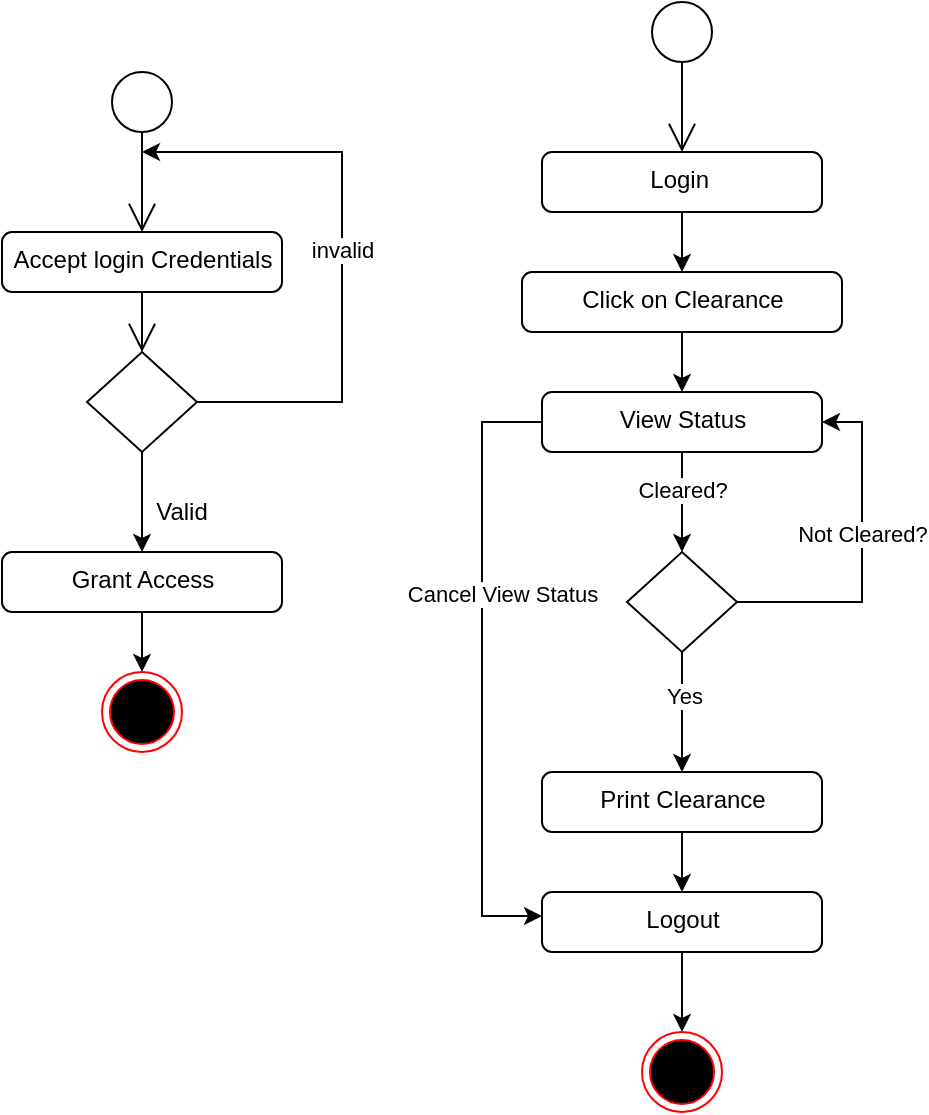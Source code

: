 <mxfile version="13.9.9" type="device"><diagram name="Page-1" id="0783ab3e-0a74-02c8-0abd-f7b4e66b4bec"><mxGraphModel dx="367" dy="694" grid="1" gridSize="10" guides="1" tooltips="1" connect="1" arrows="1" fold="1" page="1" pageScale="1" pageWidth="850" pageHeight="1100" background="#ffffff" math="0" shadow="0" extFonts="Permanent Marker^https://fonts.googleapis.com/css?family=Permanent+Marker"><root><mxCell id="0"/><mxCell id="1" parent="0"/><mxCell id="NaK3-OcLM-hNMJjaJP2v-2" value="" style="endArrow=open;endFill=1;endSize=12;html=1;exitX=0.5;exitY=1;exitDx=0;exitDy=0;entryX=0.5;entryY=0;entryDx=0;entryDy=0;" parent="1" source="1AUZZKmzl4nRQ0PCgLq1-1" target="NaK3-OcLM-hNMJjaJP2v-3" edge="1"><mxGeometry width="160" relative="1" as="geometry"><mxPoint x="1070" y="170" as="sourcePoint"/><mxPoint x="1070" y="220" as="targetPoint"/></mxGeometry></mxCell><mxCell id="NaK3-OcLM-hNMJjaJP2v-3" value="Accept login Credentials" style="html=1;align=center;verticalAlign=top;rounded=1;absoluteArcSize=1;arcSize=10;dashed=0;" parent="1" vertex="1"><mxGeometry x="1000" y="220" width="140" height="30" as="geometry"/></mxCell><mxCell id="NaK3-OcLM-hNMJjaJP2v-4" value="invalid" style="edgeStyle=orthogonalEdgeStyle;rounded=0;orthogonalLoop=1;jettySize=auto;html=1;exitX=1;exitY=0.5;exitDx=0;exitDy=0;" parent="1" source="NaK3-OcLM-hNMJjaJP2v-6" edge="1"><mxGeometry relative="1" as="geometry"><mxPoint x="1070" y="180" as="targetPoint"/><Array as="points"><mxPoint x="1170" y="305"/><mxPoint x="1170" y="180"/></Array></mxGeometry></mxCell><mxCell id="NaK3-OcLM-hNMJjaJP2v-5" style="edgeStyle=orthogonalEdgeStyle;rounded=0;orthogonalLoop=1;jettySize=auto;html=1;exitX=0.5;exitY=1;exitDx=0;exitDy=0;entryX=0.5;entryY=0;entryDx=0;entryDy=0;" parent="1" source="NaK3-OcLM-hNMJjaJP2v-6" target="NaK3-OcLM-hNMJjaJP2v-10" edge="1"><mxGeometry relative="1" as="geometry"/></mxCell><mxCell id="NaK3-OcLM-hNMJjaJP2v-6" value="" style="rhombus;" parent="1" vertex="1"><mxGeometry x="1042.5" y="280" width="55" height="50" as="geometry"/></mxCell><mxCell id="NaK3-OcLM-hNMJjaJP2v-7" value="" style="endArrow=open;endFill=1;endSize=12;html=1;entryX=0.5;entryY=0;entryDx=0;entryDy=0;" parent="1" source="NaK3-OcLM-hNMJjaJP2v-3" target="NaK3-OcLM-hNMJjaJP2v-6" edge="1"><mxGeometry width="160" relative="1" as="geometry"><mxPoint x="1070" y="320" as="sourcePoint"/><mxPoint x="1070" y="370" as="targetPoint"/></mxGeometry></mxCell><mxCell id="NaK3-OcLM-hNMJjaJP2v-8" value="Valid" style="text;html=1;strokeColor=none;fillColor=none;align=center;verticalAlign=middle;whiteSpace=wrap;rounded=0;" parent="1" vertex="1"><mxGeometry x="1070" y="350" width="40" height="20" as="geometry"/></mxCell><mxCell id="NaK3-OcLM-hNMJjaJP2v-9" style="edgeStyle=orthogonalEdgeStyle;rounded=0;orthogonalLoop=1;jettySize=auto;html=1;exitX=0.5;exitY=1;exitDx=0;exitDy=0;" parent="1" source="NaK3-OcLM-hNMJjaJP2v-10" target="NaK3-OcLM-hNMJjaJP2v-11" edge="1"><mxGeometry relative="1" as="geometry"/></mxCell><mxCell id="NaK3-OcLM-hNMJjaJP2v-10" value="Grant Access" style="html=1;align=center;verticalAlign=top;rounded=1;absoluteArcSize=1;arcSize=10;dashed=0;" parent="1" vertex="1"><mxGeometry x="1000" y="380" width="140" height="30" as="geometry"/></mxCell><mxCell id="NaK3-OcLM-hNMJjaJP2v-11" value="" style="ellipse;html=1;shape=endState;fillColor=#000000;strokeColor=#ff0000;" parent="1" vertex="1"><mxGeometry x="1050" y="440" width="40" height="40" as="geometry"/></mxCell><mxCell id="NaK3-OcLM-hNMJjaJP2v-13" value="" style="endArrow=open;endFill=1;endSize=12;html=1;exitX=0.5;exitY=1;exitDx=0;exitDy=0;entryX=0.5;entryY=0;entryDx=0;entryDy=0;" parent="1" source="1AUZZKmzl4nRQ0PCgLq1-2" target="NaK3-OcLM-hNMJjaJP2v-15" edge="1"><mxGeometry width="160" relative="1" as="geometry"><mxPoint x="1340" y="140.0" as="sourcePoint"/><mxPoint x="1340" y="300" as="targetPoint"/></mxGeometry></mxCell><mxCell id="NaK3-OcLM-hNMJjaJP2v-14" style="edgeStyle=orthogonalEdgeStyle;rounded=0;orthogonalLoop=1;jettySize=auto;html=1;exitX=0.5;exitY=1;exitDx=0;exitDy=0;" parent="1" source="NaK3-OcLM-hNMJjaJP2v-28" target="NaK3-OcLM-hNMJjaJP2v-25" edge="1"><mxGeometry relative="1" as="geometry"><mxPoint x="1340" y="260.01" as="sourcePoint"/></mxGeometry></mxCell><mxCell id="NaK3-OcLM-hNMJjaJP2v-15" value="Login&amp;nbsp;" style="html=1;align=center;verticalAlign=top;rounded=1;absoluteArcSize=1;arcSize=10;dashed=0;" parent="1" vertex="1"><mxGeometry x="1270" y="180" width="140" height="30" as="geometry"/></mxCell><mxCell id="NaK3-OcLM-hNMJjaJP2v-16" value="Not Cleared?" style="edgeStyle=orthogonalEdgeStyle;rounded=0;orthogonalLoop=1;jettySize=auto;html=1;exitX=1;exitY=0.5;exitDx=0;exitDy=0;entryX=1;entryY=0.5;entryDx=0;entryDy=0;" parent="1" source="NaK3-OcLM-hNMJjaJP2v-19" target="NaK3-OcLM-hNMJjaJP2v-25" edge="1"><mxGeometry x="0.117" relative="1" as="geometry"><mxPoint x="1530" y="330" as="targetPoint"/><Array as="points"><mxPoint x="1430" y="405"/><mxPoint x="1430" y="315"/></Array><mxPoint as="offset"/></mxGeometry></mxCell><mxCell id="NaK3-OcLM-hNMJjaJP2v-17" style="edgeStyle=orthogonalEdgeStyle;rounded=0;orthogonalLoop=1;jettySize=auto;html=1;exitX=0.5;exitY=1;exitDx=0;exitDy=0;entryX=0.5;entryY=0;entryDx=0;entryDy=0;" parent="1" source="NaK3-OcLM-hNMJjaJP2v-19" target="NaK3-OcLM-hNMJjaJP2v-22" edge="1"><mxGeometry relative="1" as="geometry"><Array as="points"><mxPoint x="1340" y="460"/><mxPoint x="1340" y="490"/><mxPoint x="1340" y="490"/></Array></mxGeometry></mxCell><mxCell id="2PwdWTCPSxTZnVLQNFFg-2" value="Yes" style="edgeLabel;html=1;align=center;verticalAlign=middle;resizable=0;points=[];" vertex="1" connectable="0" parent="NaK3-OcLM-hNMJjaJP2v-17"><mxGeometry x="-0.278" y="1" relative="1" as="geometry"><mxPoint as="offset"/></mxGeometry></mxCell><mxCell id="NaK3-OcLM-hNMJjaJP2v-19" value="" style="rhombus;" parent="1" vertex="1"><mxGeometry x="1312.5" y="380" width="55" height="50" as="geometry"/></mxCell><mxCell id="NaK3-OcLM-hNMJjaJP2v-20" style="edgeStyle=orthogonalEdgeStyle;rounded=0;orthogonalLoop=1;jettySize=auto;html=1;exitX=0.5;exitY=1;exitDx=0;exitDy=0;" parent="1" source="NaK3-OcLM-hNMJjaJP2v-26" target="NaK3-OcLM-hNMJjaJP2v-23" edge="1"><mxGeometry relative="1" as="geometry"><mxPoint x="1335" y="620" as="sourcePoint"/></mxGeometry></mxCell><mxCell id="NaK3-OcLM-hNMJjaJP2v-21" style="edgeStyle=orthogonalEdgeStyle;rounded=0;orthogonalLoop=1;jettySize=auto;html=1;exitX=0.5;exitY=1;exitDx=0;exitDy=0;entryX=0.5;entryY=0;entryDx=0;entryDy=0;" parent="1" source="NaK3-OcLM-hNMJjaJP2v-22" target="NaK3-OcLM-hNMJjaJP2v-26" edge="1"><mxGeometry relative="1" as="geometry"/></mxCell><mxCell id="NaK3-OcLM-hNMJjaJP2v-22" value="Print Clearance" style="html=1;align=center;verticalAlign=top;rounded=1;absoluteArcSize=1;arcSize=10;dashed=0;" parent="1" vertex="1"><mxGeometry x="1270" y="490" width="140" height="30" as="geometry"/></mxCell><mxCell id="NaK3-OcLM-hNMJjaJP2v-23" value="" style="ellipse;html=1;shape=endState;fillColor=#000000;strokeColor=#ff0000;" parent="1" vertex="1"><mxGeometry x="1320" y="620" width="40" height="40" as="geometry"/></mxCell><mxCell id="NaK3-OcLM-hNMJjaJP2v-24" style="edgeStyle=orthogonalEdgeStyle;rounded=0;orthogonalLoop=1;jettySize=auto;html=1;exitX=0.5;exitY=1;exitDx=0;exitDy=0;entryX=0.5;entryY=0;entryDx=0;entryDy=0;" parent="1" source="NaK3-OcLM-hNMJjaJP2v-25" target="NaK3-OcLM-hNMJjaJP2v-19" edge="1"><mxGeometry relative="1" as="geometry"/></mxCell><mxCell id="2PwdWTCPSxTZnVLQNFFg-1" value="Cleared?" style="edgeLabel;html=1;align=center;verticalAlign=middle;resizable=0;points=[];" vertex="1" connectable="0" parent="NaK3-OcLM-hNMJjaJP2v-24"><mxGeometry x="-0.253" relative="1" as="geometry"><mxPoint as="offset"/></mxGeometry></mxCell><mxCell id="NaK3-OcLM-hNMJjaJP2v-25" value="View Status" style="html=1;align=center;verticalAlign=top;rounded=1;absoluteArcSize=1;arcSize=10;dashed=0;" parent="1" vertex="1"><mxGeometry x="1270" y="300" width="140" height="30" as="geometry"/></mxCell><mxCell id="NaK3-OcLM-hNMJjaJP2v-26" value="Logout" style="html=1;align=center;verticalAlign=top;rounded=1;absoluteArcSize=1;arcSize=10;dashed=0;" parent="1" vertex="1"><mxGeometry x="1270" y="550" width="140" height="30" as="geometry"/></mxCell><mxCell id="NaK3-OcLM-hNMJjaJP2v-27" value="Cancel View Status" style="edgeStyle=orthogonalEdgeStyle;rounded=0;orthogonalLoop=1;jettySize=auto;html=1;exitX=0;exitY=0.25;exitDx=0;exitDy=0;" parent="1" source="NaK3-OcLM-hNMJjaJP2v-25" target="NaK3-OcLM-hNMJjaJP2v-26" edge="1"><mxGeometry x="-0.221" y="10" relative="1" as="geometry"><mxPoint x="1220" y="510" as="targetPoint"/><Array as="points"><mxPoint x="1270" y="315"/><mxPoint x="1240" y="315"/><mxPoint x="1240" y="562"/></Array><mxPoint x="1377.5" y="435" as="sourcePoint"/><mxPoint y="1" as="offset"/></mxGeometry></mxCell><mxCell id="NaK3-OcLM-hNMJjaJP2v-28" value="Click on Clearance" style="html=1;align=center;verticalAlign=top;rounded=1;absoluteArcSize=1;arcSize=10;dashed=0;" parent="1" vertex="1"><mxGeometry x="1260" y="240" width="160" height="30" as="geometry"/></mxCell><mxCell id="NaK3-OcLM-hNMJjaJP2v-29" style="edgeStyle=orthogonalEdgeStyle;rounded=0;orthogonalLoop=1;jettySize=auto;html=1;exitX=0.5;exitY=1;exitDx=0;exitDy=0;entryX=0.5;entryY=0;entryDx=0;entryDy=0;" parent="1" source="NaK3-OcLM-hNMJjaJP2v-15" target="NaK3-OcLM-hNMJjaJP2v-28" edge="1"><mxGeometry relative="1" as="geometry"><mxPoint x="1350" y="220" as="sourcePoint"/><mxPoint x="1350" y="380" as="targetPoint"/></mxGeometry></mxCell><mxCell id="1AUZZKmzl4nRQ0PCgLq1-1" value="" style="ellipse;fillColor=#ffffff;strokeColor=#000000;" parent="1" vertex="1"><mxGeometry x="1055" y="140" width="30" height="30" as="geometry"/></mxCell><mxCell id="1AUZZKmzl4nRQ0PCgLq1-2" value="" style="ellipse;fillColor=#ffffff;strokeColor=#000000;" parent="1" vertex="1"><mxGeometry x="1325" y="105" width="30" height="30" as="geometry"/></mxCell></root></mxGraphModel></diagram></mxfile>